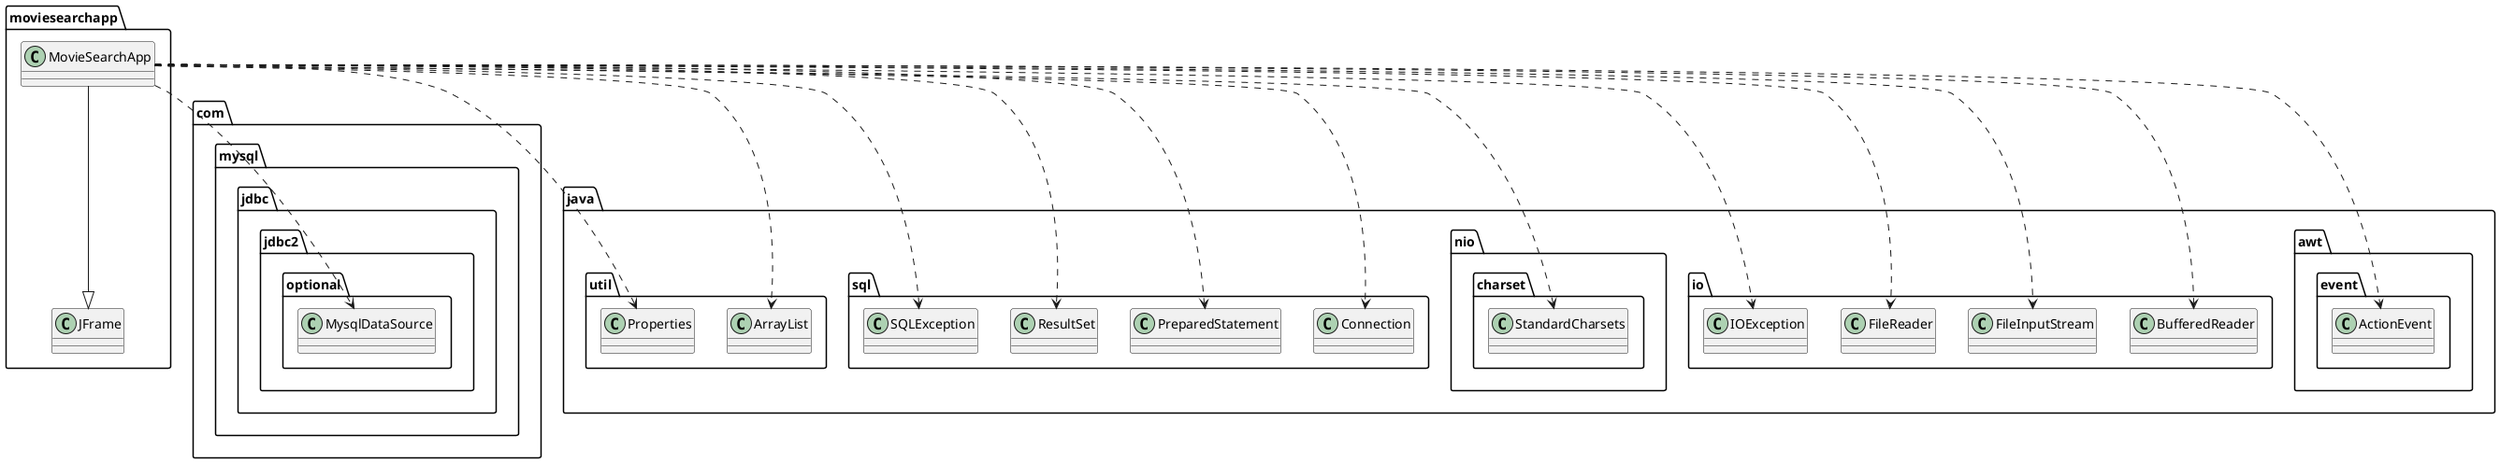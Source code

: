 @startuml
class com.mysql.jdbc.jdbc2.optional.MysqlDataSource
class java.awt.event.ActionEvent
class java.io.BufferedReader
class java.io.FileInputStream
class java.io.FileReader
class java.io.IOException
class java.nio.charset.StandardCharsets
class java.sql.Connection
class java.sql.PreparedStatement
class java.sql.ResultSet
class java.sql.SQLException
class java.util.ArrayList
class java.util.Properties
class moviesearchapp.JFrame
class moviesearchapp.MovieSearchApp
moviesearchapp.MovieSearchApp ..> com.mysql.jdbc.jdbc2.optional.MysqlDataSource
moviesearchapp.MovieSearchApp ..> java.awt.event.ActionEvent
moviesearchapp.MovieSearchApp ..> java.io.BufferedReader
moviesearchapp.MovieSearchApp ..> java.io.FileInputStream
moviesearchapp.MovieSearchApp ..> java.io.FileReader
moviesearchapp.MovieSearchApp ..> java.io.IOException
moviesearchapp.MovieSearchApp ..> java.nio.charset.StandardCharsets
moviesearchapp.MovieSearchApp ..> java.sql.Connection
moviesearchapp.MovieSearchApp ..> java.sql.PreparedStatement
moviesearchapp.MovieSearchApp ..> java.sql.ResultSet
moviesearchapp.MovieSearchApp ..> java.sql.SQLException
moviesearchapp.MovieSearchApp ..> java.util.ArrayList
moviesearchapp.MovieSearchApp ..> java.util.Properties
moviesearchapp.MovieSearchApp --|> moviesearchapp.JFrame
@enduml